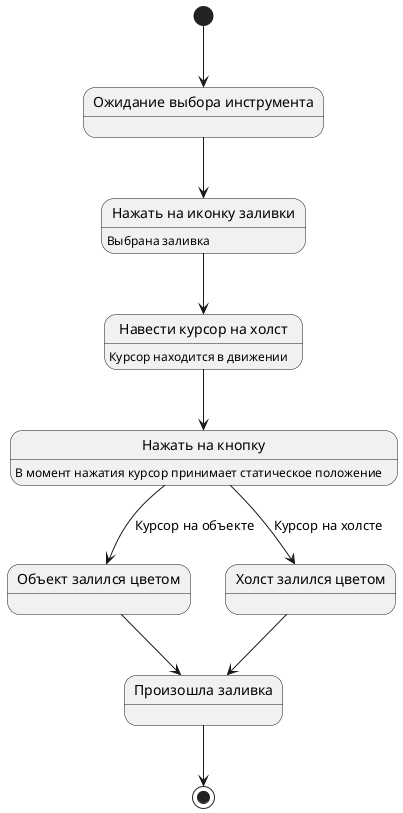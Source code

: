 @startuml
state "Нажать на иконку заливки" as F
state "Навести курсор на холст" as Move
state "Нажать на кнопку" as Press
state "Объект залился цветом" as O
state "Холст залился цветом" as Can
state "Ожидание выбора инструмента" as W
state "Произошла заливка" as Stop
[*] --> W
W --> F
F : Выбрана заливка
F --> Move
Move : Курсор находится в движении
Move --> Press
Press : В момент нажатия курсор принимает статическое положение
Press --> O : Курсор на объекте
Press --> Can : Курсор на холсте
O --> Stop
Can --> Stop
Stop --> [*]

@enduml
